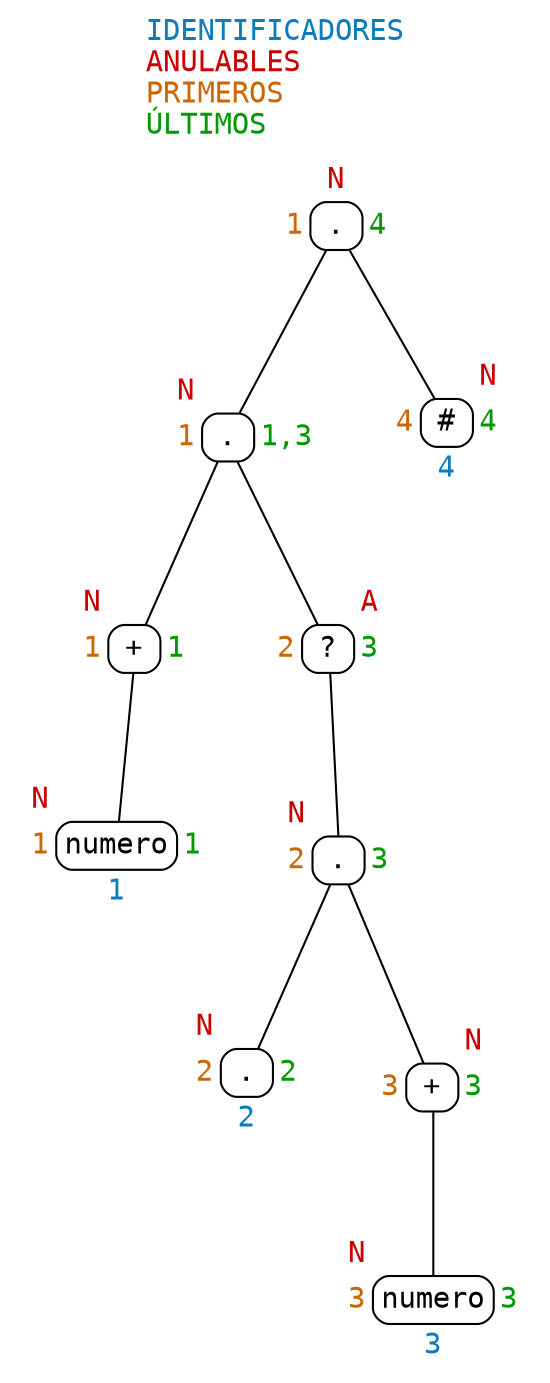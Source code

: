 digraph Tree {
	graph[fontname="Consolas" labelloc=t];
	node[shape = plaintext fontname="Consolas"];
	edge[dir = none];
	label=<<font color="#0C7CBA">IDENTIFICADORES</font><br align="left"/><font color="#CC0000">ANULABLES</font><br align="left"/><font color="#CC6600">PRIMEROS</font><br align="left"/><font color="#009900">ÚLTIMOS</font><br align="left"/>>;
	node9[label=<<table border="0" cellspacing="0" cellpadding="3"><tr><td></td><td><font color="#CC0000">N</font></td><td></td></tr><tr><td><font color="#CC6600">1</font></td><td border="1" style="rounded" port="p9" width="25">.</td><td><font color="#009900">4</font></td></tr><tr><td></td><td></td><td></td></tr></table>>];
	node8[label=<<table border="0" cellspacing="0" cellpadding="3"><tr><td><font color="#CC0000">N</font></td><td></td><td></td></tr><tr><td><font color="#CC6600">1</font></td><td border="1" style="rounded" port="p8" width="25">.</td><td><font color="#009900">1,3</font></td></tr><tr><td></td><td></td><td></td></tr></table>>];
	node7[label=<<table border="0" cellspacing="0" cellpadding="3"><tr><td><font color="#CC0000">N</font></td><td></td><td></td></tr><tr><td><font color="#CC6600">1</font></td><td border="1" style="rounded" port="p7" width="25">+</td><td><font color="#009900">1</font></td></tr><tr><td></td><td></td><td></td></tr></table>>];
	node6[label=<<table border="0" cellspacing="0" cellpadding="3"><tr><td><font color="#CC0000">N</font></td><td></td><td></td></tr><tr><td><font color="#CC6600">1</font></td><td border="1" style="rounded" port="p6" width="25">numero</td><td><font color="#009900">1</font></td></tr><tr><td></td><td><font color="#0C7CBA">1</font></td><td></td></tr></table>>];
	node7:p7 -> node6:p6;
	node8:p8 -> node7:p7;
	node5[label=<<table border="0" cellspacing="0" cellpadding="3"><tr><td></td><td></td><td><font color="#CC0000">A</font></td></tr><tr><td><font color="#CC6600">2</font></td><td border="1" style="rounded" port="p5" width="25">?</td><td><font color="#009900">3</font></td></tr><tr><td></td><td></td><td></td></tr></table>>];
	node4[label=<<table border="0" cellspacing="0" cellpadding="3"><tr><td><font color="#CC0000">N</font></td><td></td><td></td></tr><tr><td><font color="#CC6600">2</font></td><td border="1" style="rounded" port="p4" width="25">.</td><td><font color="#009900">3</font></td></tr><tr><td></td><td></td><td></td></tr></table>>];
	node3[label=<<table border="0" cellspacing="0" cellpadding="3"><tr><td><font color="#CC0000">N</font></td><td></td><td></td></tr><tr><td><font color="#CC6600">2</font></td><td border="1" style="rounded" port="p3" width="25">.</td><td><font color="#009900">2</font></td></tr><tr><td></td><td><font color="#0C7CBA">2</font></td><td></td></tr></table>>];
	node4:p4 -> node3:p3;
	node2[label=<<table border="0" cellspacing="0" cellpadding="3"><tr><td></td><td></td><td><font color="#CC0000">N</font></td></tr><tr><td><font color="#CC6600">3</font></td><td border="1" style="rounded" port="p2" width="25">+</td><td><font color="#009900">3</font></td></tr><tr><td></td><td></td><td></td></tr></table>>];
	node1[label=<<table border="0" cellspacing="0" cellpadding="3"><tr><td><font color="#CC0000">N</font></td><td></td><td></td></tr><tr><td><font color="#CC6600">3</font></td><td border="1" style="rounded" port="p1" width="25">numero</td><td><font color="#009900">3</font></td></tr><tr><td></td><td><font color="#0C7CBA">3</font></td><td></td></tr></table>>];
	node2:p2 -> node1:p1;
	node4:p4 -> node2:p2;
	node5:p5 -> node4:p4;
	node8:p8 -> node5:p5;
	node9:p9 -> node8:p8;
	node0[label=<<table border="0" cellspacing="0" cellpadding="3"><tr><td></td><td></td><td><font color="#CC0000">N</font></td></tr><tr><td><font color="#CC6600">4</font></td><td border="1" style="rounded" port="p0" width="25">#</td><td><font color="#009900">4</font></td></tr><tr><td></td><td><font color="#0C7CBA">4</font></td><td></td></tr></table>>];
	node9:p9 -> node0:p0;
}